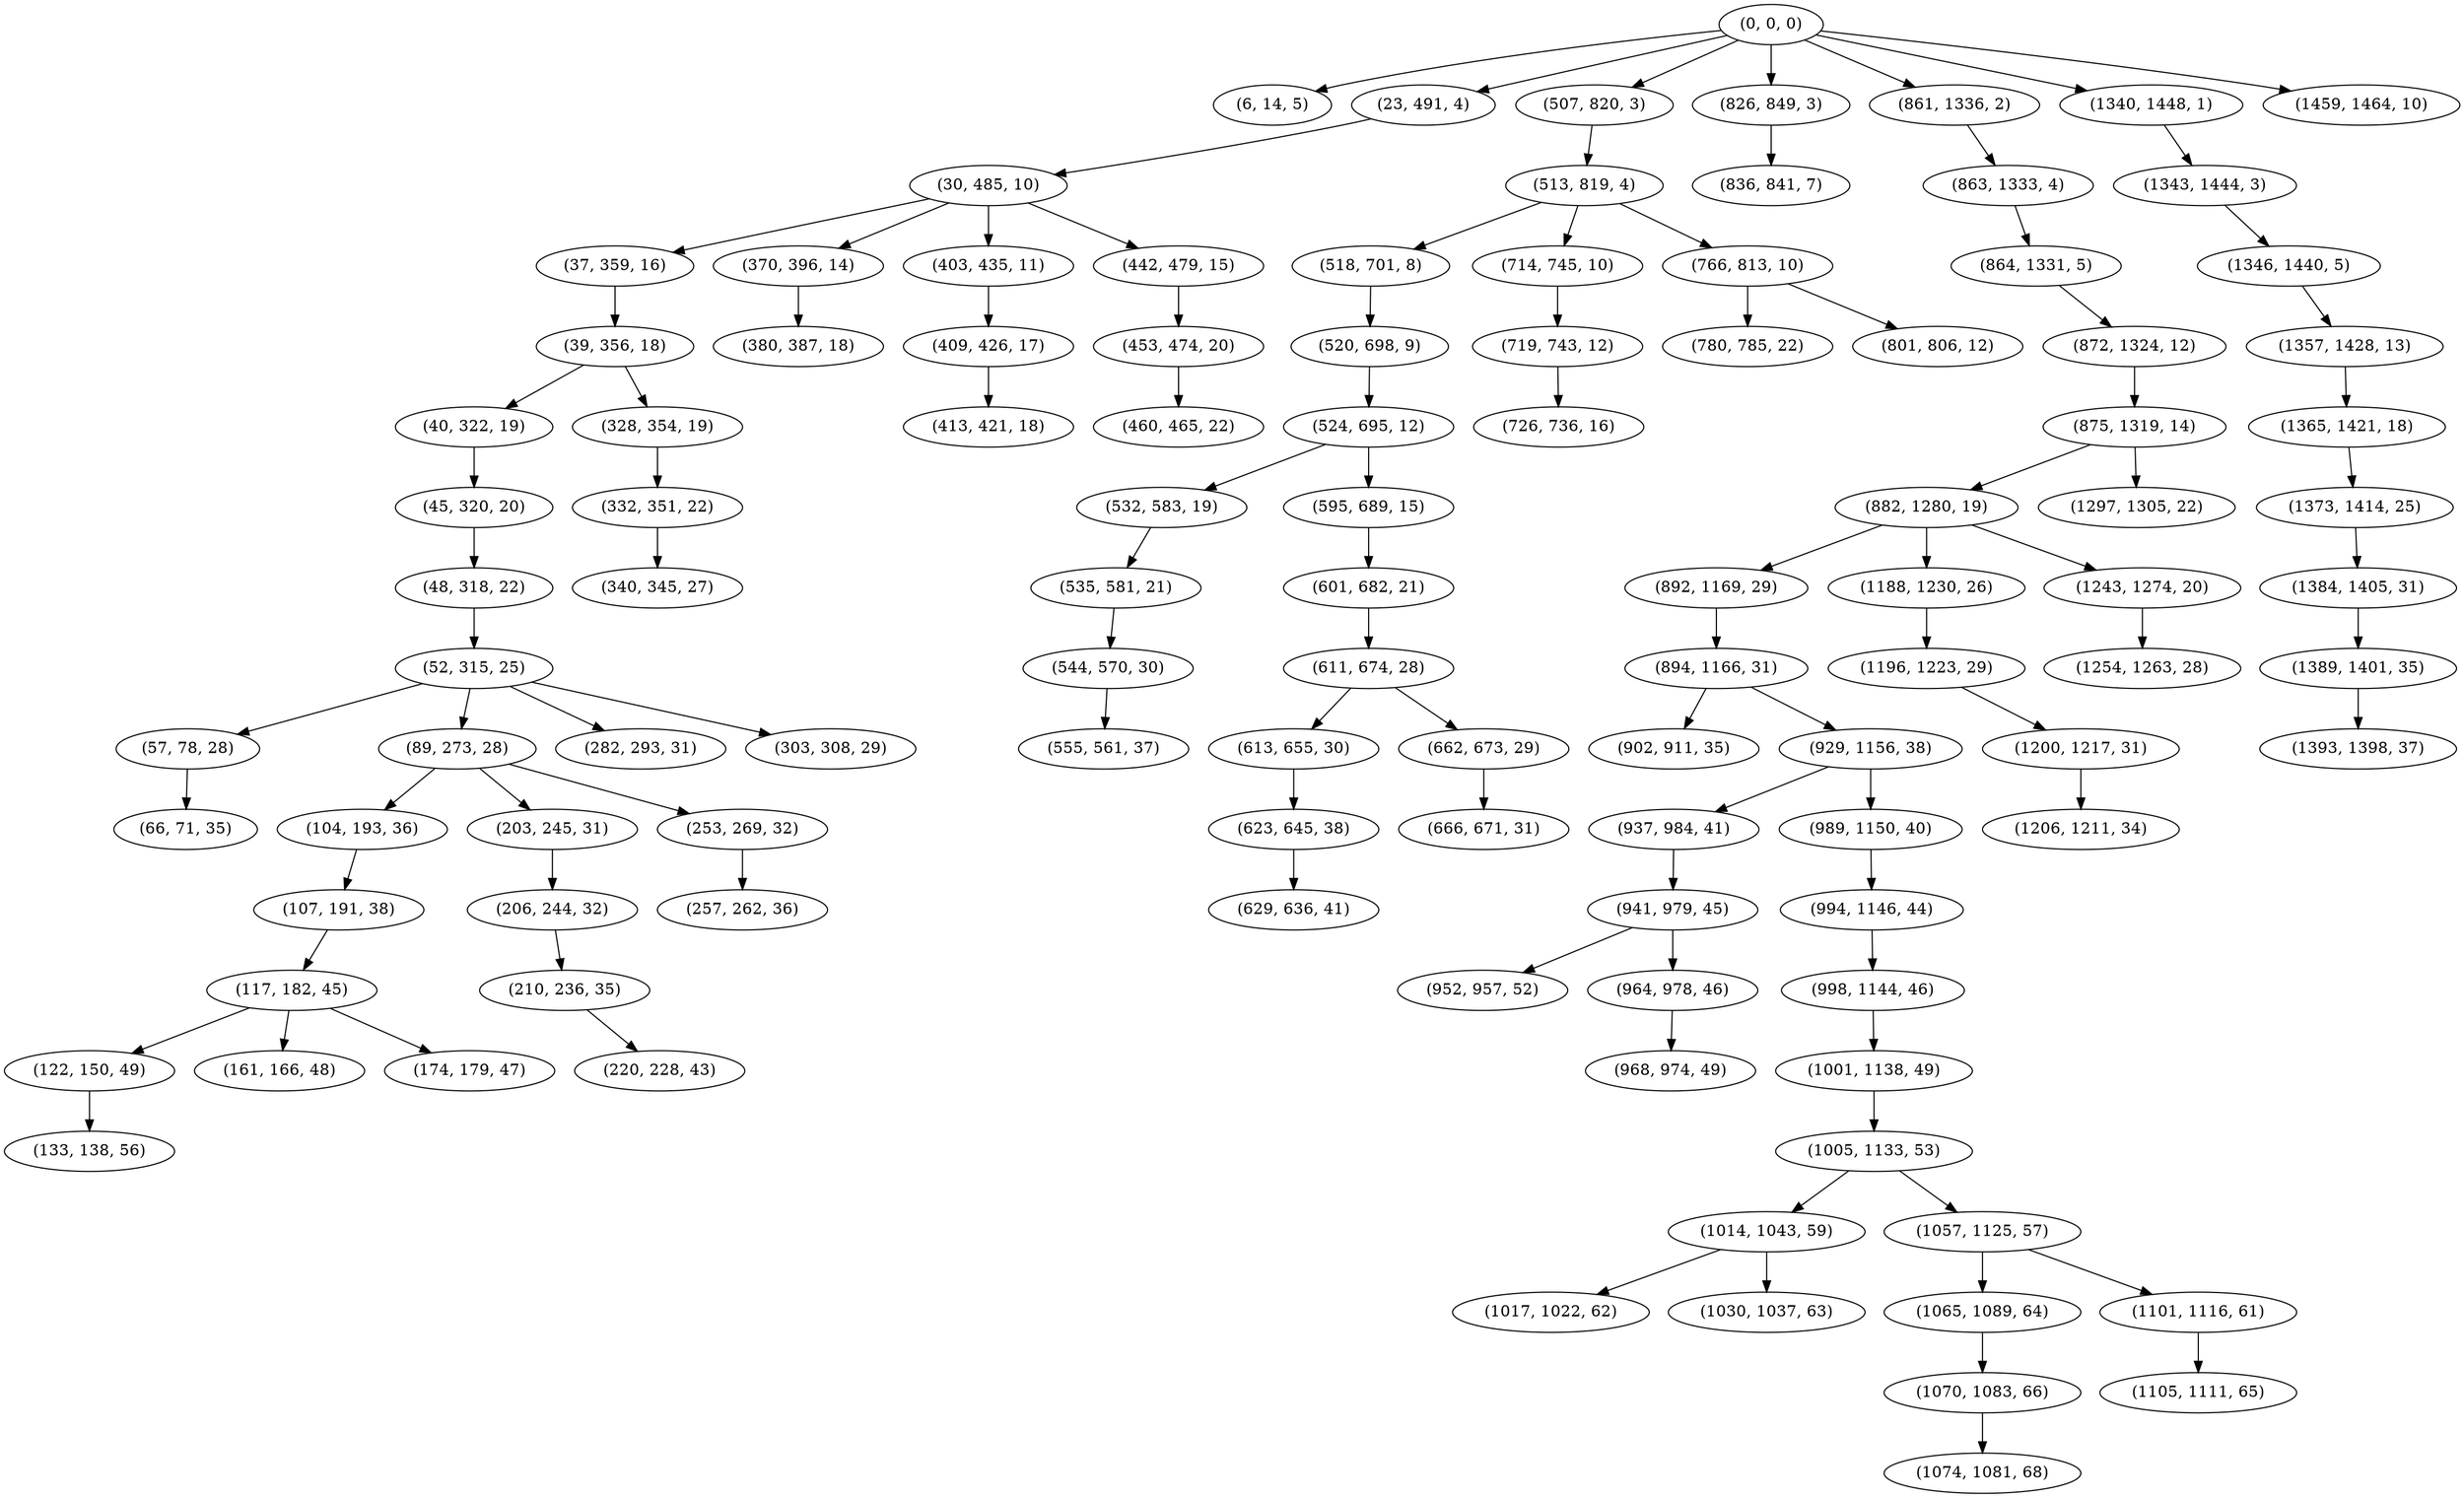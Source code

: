 digraph tree {
    "(0, 0, 0)";
    "(6, 14, 5)";
    "(23, 491, 4)";
    "(30, 485, 10)";
    "(37, 359, 16)";
    "(39, 356, 18)";
    "(40, 322, 19)";
    "(45, 320, 20)";
    "(48, 318, 22)";
    "(52, 315, 25)";
    "(57, 78, 28)";
    "(66, 71, 35)";
    "(89, 273, 28)";
    "(104, 193, 36)";
    "(107, 191, 38)";
    "(117, 182, 45)";
    "(122, 150, 49)";
    "(133, 138, 56)";
    "(161, 166, 48)";
    "(174, 179, 47)";
    "(203, 245, 31)";
    "(206, 244, 32)";
    "(210, 236, 35)";
    "(220, 228, 43)";
    "(253, 269, 32)";
    "(257, 262, 36)";
    "(282, 293, 31)";
    "(303, 308, 29)";
    "(328, 354, 19)";
    "(332, 351, 22)";
    "(340, 345, 27)";
    "(370, 396, 14)";
    "(380, 387, 18)";
    "(403, 435, 11)";
    "(409, 426, 17)";
    "(413, 421, 18)";
    "(442, 479, 15)";
    "(453, 474, 20)";
    "(460, 465, 22)";
    "(507, 820, 3)";
    "(513, 819, 4)";
    "(518, 701, 8)";
    "(520, 698, 9)";
    "(524, 695, 12)";
    "(532, 583, 19)";
    "(535, 581, 21)";
    "(544, 570, 30)";
    "(555, 561, 37)";
    "(595, 689, 15)";
    "(601, 682, 21)";
    "(611, 674, 28)";
    "(613, 655, 30)";
    "(623, 645, 38)";
    "(629, 636, 41)";
    "(662, 673, 29)";
    "(666, 671, 31)";
    "(714, 745, 10)";
    "(719, 743, 12)";
    "(726, 736, 16)";
    "(766, 813, 10)";
    "(780, 785, 22)";
    "(801, 806, 12)";
    "(826, 849, 3)";
    "(836, 841, 7)";
    "(861, 1336, 2)";
    "(863, 1333, 4)";
    "(864, 1331, 5)";
    "(872, 1324, 12)";
    "(875, 1319, 14)";
    "(882, 1280, 19)";
    "(892, 1169, 29)";
    "(894, 1166, 31)";
    "(902, 911, 35)";
    "(929, 1156, 38)";
    "(937, 984, 41)";
    "(941, 979, 45)";
    "(952, 957, 52)";
    "(964, 978, 46)";
    "(968, 974, 49)";
    "(989, 1150, 40)";
    "(994, 1146, 44)";
    "(998, 1144, 46)";
    "(1001, 1138, 49)";
    "(1005, 1133, 53)";
    "(1014, 1043, 59)";
    "(1017, 1022, 62)";
    "(1030, 1037, 63)";
    "(1057, 1125, 57)";
    "(1065, 1089, 64)";
    "(1070, 1083, 66)";
    "(1074, 1081, 68)";
    "(1101, 1116, 61)";
    "(1105, 1111, 65)";
    "(1188, 1230, 26)";
    "(1196, 1223, 29)";
    "(1200, 1217, 31)";
    "(1206, 1211, 34)";
    "(1243, 1274, 20)";
    "(1254, 1263, 28)";
    "(1297, 1305, 22)";
    "(1340, 1448, 1)";
    "(1343, 1444, 3)";
    "(1346, 1440, 5)";
    "(1357, 1428, 13)";
    "(1365, 1421, 18)";
    "(1373, 1414, 25)";
    "(1384, 1405, 31)";
    "(1389, 1401, 35)";
    "(1393, 1398, 37)";
    "(1459, 1464, 10)";
    "(0, 0, 0)" -> "(6, 14, 5)";
    "(0, 0, 0)" -> "(23, 491, 4)";
    "(0, 0, 0)" -> "(507, 820, 3)";
    "(0, 0, 0)" -> "(826, 849, 3)";
    "(0, 0, 0)" -> "(861, 1336, 2)";
    "(0, 0, 0)" -> "(1340, 1448, 1)";
    "(0, 0, 0)" -> "(1459, 1464, 10)";
    "(23, 491, 4)" -> "(30, 485, 10)";
    "(30, 485, 10)" -> "(37, 359, 16)";
    "(30, 485, 10)" -> "(370, 396, 14)";
    "(30, 485, 10)" -> "(403, 435, 11)";
    "(30, 485, 10)" -> "(442, 479, 15)";
    "(37, 359, 16)" -> "(39, 356, 18)";
    "(39, 356, 18)" -> "(40, 322, 19)";
    "(39, 356, 18)" -> "(328, 354, 19)";
    "(40, 322, 19)" -> "(45, 320, 20)";
    "(45, 320, 20)" -> "(48, 318, 22)";
    "(48, 318, 22)" -> "(52, 315, 25)";
    "(52, 315, 25)" -> "(57, 78, 28)";
    "(52, 315, 25)" -> "(89, 273, 28)";
    "(52, 315, 25)" -> "(282, 293, 31)";
    "(52, 315, 25)" -> "(303, 308, 29)";
    "(57, 78, 28)" -> "(66, 71, 35)";
    "(89, 273, 28)" -> "(104, 193, 36)";
    "(89, 273, 28)" -> "(203, 245, 31)";
    "(89, 273, 28)" -> "(253, 269, 32)";
    "(104, 193, 36)" -> "(107, 191, 38)";
    "(107, 191, 38)" -> "(117, 182, 45)";
    "(117, 182, 45)" -> "(122, 150, 49)";
    "(117, 182, 45)" -> "(161, 166, 48)";
    "(117, 182, 45)" -> "(174, 179, 47)";
    "(122, 150, 49)" -> "(133, 138, 56)";
    "(203, 245, 31)" -> "(206, 244, 32)";
    "(206, 244, 32)" -> "(210, 236, 35)";
    "(210, 236, 35)" -> "(220, 228, 43)";
    "(253, 269, 32)" -> "(257, 262, 36)";
    "(328, 354, 19)" -> "(332, 351, 22)";
    "(332, 351, 22)" -> "(340, 345, 27)";
    "(370, 396, 14)" -> "(380, 387, 18)";
    "(403, 435, 11)" -> "(409, 426, 17)";
    "(409, 426, 17)" -> "(413, 421, 18)";
    "(442, 479, 15)" -> "(453, 474, 20)";
    "(453, 474, 20)" -> "(460, 465, 22)";
    "(507, 820, 3)" -> "(513, 819, 4)";
    "(513, 819, 4)" -> "(518, 701, 8)";
    "(513, 819, 4)" -> "(714, 745, 10)";
    "(513, 819, 4)" -> "(766, 813, 10)";
    "(518, 701, 8)" -> "(520, 698, 9)";
    "(520, 698, 9)" -> "(524, 695, 12)";
    "(524, 695, 12)" -> "(532, 583, 19)";
    "(524, 695, 12)" -> "(595, 689, 15)";
    "(532, 583, 19)" -> "(535, 581, 21)";
    "(535, 581, 21)" -> "(544, 570, 30)";
    "(544, 570, 30)" -> "(555, 561, 37)";
    "(595, 689, 15)" -> "(601, 682, 21)";
    "(601, 682, 21)" -> "(611, 674, 28)";
    "(611, 674, 28)" -> "(613, 655, 30)";
    "(611, 674, 28)" -> "(662, 673, 29)";
    "(613, 655, 30)" -> "(623, 645, 38)";
    "(623, 645, 38)" -> "(629, 636, 41)";
    "(662, 673, 29)" -> "(666, 671, 31)";
    "(714, 745, 10)" -> "(719, 743, 12)";
    "(719, 743, 12)" -> "(726, 736, 16)";
    "(766, 813, 10)" -> "(780, 785, 22)";
    "(766, 813, 10)" -> "(801, 806, 12)";
    "(826, 849, 3)" -> "(836, 841, 7)";
    "(861, 1336, 2)" -> "(863, 1333, 4)";
    "(863, 1333, 4)" -> "(864, 1331, 5)";
    "(864, 1331, 5)" -> "(872, 1324, 12)";
    "(872, 1324, 12)" -> "(875, 1319, 14)";
    "(875, 1319, 14)" -> "(882, 1280, 19)";
    "(875, 1319, 14)" -> "(1297, 1305, 22)";
    "(882, 1280, 19)" -> "(892, 1169, 29)";
    "(882, 1280, 19)" -> "(1188, 1230, 26)";
    "(882, 1280, 19)" -> "(1243, 1274, 20)";
    "(892, 1169, 29)" -> "(894, 1166, 31)";
    "(894, 1166, 31)" -> "(902, 911, 35)";
    "(894, 1166, 31)" -> "(929, 1156, 38)";
    "(929, 1156, 38)" -> "(937, 984, 41)";
    "(929, 1156, 38)" -> "(989, 1150, 40)";
    "(937, 984, 41)" -> "(941, 979, 45)";
    "(941, 979, 45)" -> "(952, 957, 52)";
    "(941, 979, 45)" -> "(964, 978, 46)";
    "(964, 978, 46)" -> "(968, 974, 49)";
    "(989, 1150, 40)" -> "(994, 1146, 44)";
    "(994, 1146, 44)" -> "(998, 1144, 46)";
    "(998, 1144, 46)" -> "(1001, 1138, 49)";
    "(1001, 1138, 49)" -> "(1005, 1133, 53)";
    "(1005, 1133, 53)" -> "(1014, 1043, 59)";
    "(1005, 1133, 53)" -> "(1057, 1125, 57)";
    "(1014, 1043, 59)" -> "(1017, 1022, 62)";
    "(1014, 1043, 59)" -> "(1030, 1037, 63)";
    "(1057, 1125, 57)" -> "(1065, 1089, 64)";
    "(1057, 1125, 57)" -> "(1101, 1116, 61)";
    "(1065, 1089, 64)" -> "(1070, 1083, 66)";
    "(1070, 1083, 66)" -> "(1074, 1081, 68)";
    "(1101, 1116, 61)" -> "(1105, 1111, 65)";
    "(1188, 1230, 26)" -> "(1196, 1223, 29)";
    "(1196, 1223, 29)" -> "(1200, 1217, 31)";
    "(1200, 1217, 31)" -> "(1206, 1211, 34)";
    "(1243, 1274, 20)" -> "(1254, 1263, 28)";
    "(1340, 1448, 1)" -> "(1343, 1444, 3)";
    "(1343, 1444, 3)" -> "(1346, 1440, 5)";
    "(1346, 1440, 5)" -> "(1357, 1428, 13)";
    "(1357, 1428, 13)" -> "(1365, 1421, 18)";
    "(1365, 1421, 18)" -> "(1373, 1414, 25)";
    "(1373, 1414, 25)" -> "(1384, 1405, 31)";
    "(1384, 1405, 31)" -> "(1389, 1401, 35)";
    "(1389, 1401, 35)" -> "(1393, 1398, 37)";
}
